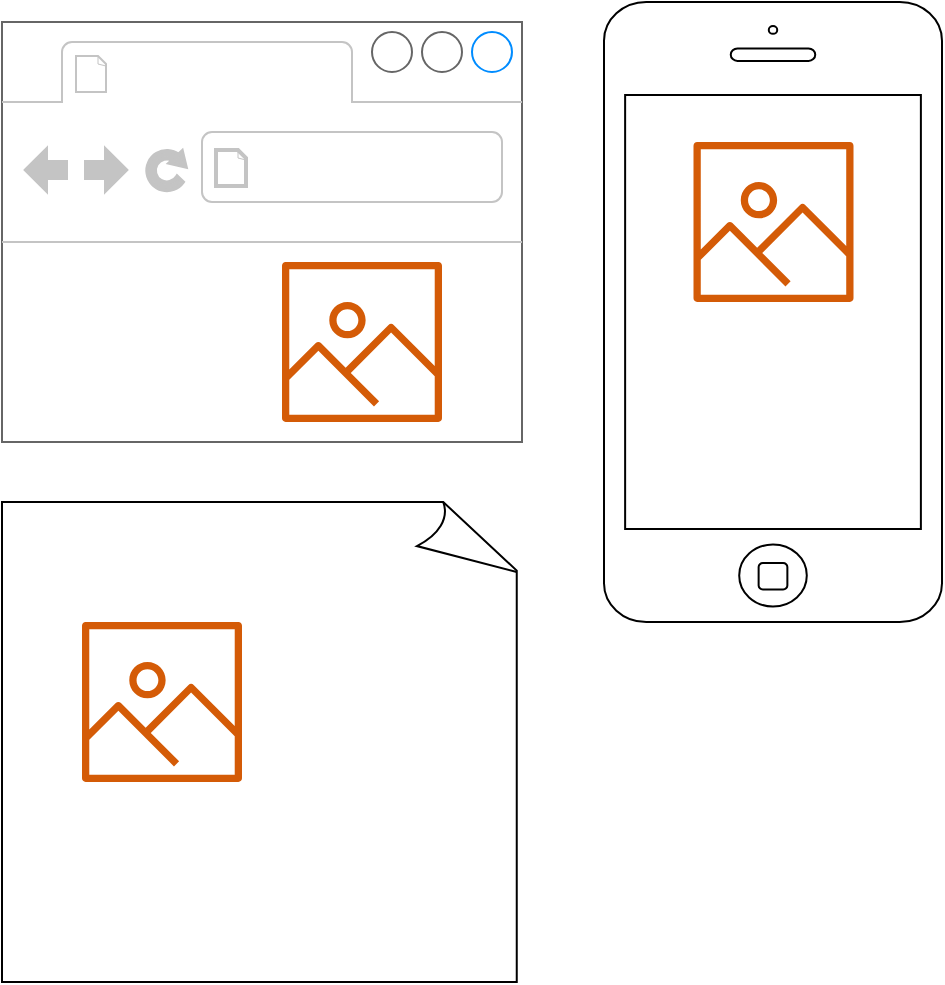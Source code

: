 <mxfile version="18.0.2" type="github">
  <diagram id="imBTQEfnZWAQ0RPy_etN" name="Page-1">
    <mxGraphModel dx="1422" dy="762" grid="1" gridSize="10" guides="1" tooltips="1" connect="1" arrows="1" fold="1" page="1" pageScale="1" pageWidth="850" pageHeight="1100" math="0" shadow="0">
      <root>
        <mxCell id="0" />
        <mxCell id="1" parent="0" />
        <mxCell id="aEruKK_GHSnT-Z7Qu4hB-3" value="" style="shape=image;html=1;verticalAlign=top;verticalLabelPosition=bottom;labelBackgroundColor=#ffffff;imageAspect=0;aspect=fixed;image=https://cdn1.iconfinder.com/data/icons/dompicon-glyph-fitness-diet/256/fitband-sport-watch-fitness-diet-128.png" vertex="1" parent="1">
          <mxGeometry x="320" y="348.5" width="151.5" height="151.5" as="geometry" />
        </mxCell>
        <mxCell id="aEruKK_GHSnT-Z7Qu4hB-10" value="" style="strokeWidth=1;shadow=0;dashed=0;align=center;html=1;shape=mxgraph.mockup.containers.browserWindow;rSize=0;strokeColor=none;strokeColor2=#008cff;strokeColor3=#c4c4c4;mainText=,;recursiveResize=0;fillColor=none;" vertex="1" parent="1">
          <mxGeometry x="10" y="20" width="260" height="210" as="geometry" />
        </mxCell>
        <mxCell id="aEruKK_GHSnT-Z7Qu4hB-14" value="" style="shape=image;html=1;verticalAlign=top;verticalLabelPosition=bottom;labelBackgroundColor=#ffffff;imageAspect=0;aspect=fixed;image=https://cdn2.iconfinder.com/data/icons/user-interface-169/32/menu-128.png" vertex="1" parent="aEruKK_GHSnT-Z7Qu4hB-10">
          <mxGeometry x="40" y="120" width="80" height="80" as="geometry" />
        </mxCell>
        <mxCell id="aEruKK_GHSnT-Z7Qu4hB-15" value="" style="sketch=0;outlineConnect=0;fontColor=#232F3E;gradientColor=none;fillColor=#D45B07;strokeColor=none;dashed=0;verticalLabelPosition=bottom;verticalAlign=top;align=center;html=1;fontSize=12;fontStyle=0;aspect=fixed;pointerEvents=1;shape=mxgraph.aws4.container_registry_image;" vertex="1" parent="aEruKK_GHSnT-Z7Qu4hB-10">
          <mxGeometry x="140" y="120" width="80" height="80" as="geometry" />
        </mxCell>
        <mxCell id="aEruKK_GHSnT-Z7Qu4hB-17" value="" style="html=1;verticalLabelPosition=bottom;labelBackgroundColor=#ffffff;verticalAlign=top;shadow=0;dashed=0;strokeWidth=1;shape=mxgraph.ios7.misc.iphone;strokeColor=#000000;" vertex="1" parent="1">
          <mxGeometry x="311" y="10" width="169" height="310" as="geometry" />
        </mxCell>
        <mxCell id="aEruKK_GHSnT-Z7Qu4hB-18" value="" style="whiteSpace=wrap;html=1;shape=mxgraph.basic.document;shadow=0;strokeColor=#000000;fillColor=none;" vertex="1" parent="1">
          <mxGeometry x="10" y="260" width="260" height="240" as="geometry" />
        </mxCell>
        <mxCell id="aEruKK_GHSnT-Z7Qu4hB-19" value="" style="shape=image;html=1;verticalAlign=top;verticalLabelPosition=bottom;labelBackgroundColor=#ffffff;imageAspect=0;aspect=fixed;image=https://cdn2.iconfinder.com/data/icons/user-interface-169/32/menu-128.png" vertex="1" parent="1">
          <mxGeometry x="150" y="320" width="80" height="80" as="geometry" />
        </mxCell>
        <mxCell id="aEruKK_GHSnT-Z7Qu4hB-20" value="" style="sketch=0;outlineConnect=0;fontColor=#232F3E;gradientColor=none;fillColor=#D45B07;strokeColor=none;dashed=0;verticalLabelPosition=bottom;verticalAlign=top;align=center;html=1;fontSize=12;fontStyle=0;aspect=fixed;pointerEvents=1;shape=mxgraph.aws4.container_registry_image;" vertex="1" parent="1">
          <mxGeometry x="50" y="320" width="80" height="80" as="geometry" />
        </mxCell>
        <mxCell id="aEruKK_GHSnT-Z7Qu4hB-21" value="" style="shape=image;html=1;verticalAlign=top;verticalLabelPosition=bottom;labelBackgroundColor=#ffffff;imageAspect=0;aspect=fixed;image=https://cdn2.iconfinder.com/data/icons/user-interface-169/32/menu-128.png" vertex="1" parent="1">
          <mxGeometry x="330" y="180" width="80" height="80" as="geometry" />
        </mxCell>
        <mxCell id="aEruKK_GHSnT-Z7Qu4hB-22" value="" style="sketch=0;outlineConnect=0;fontColor=#232F3E;gradientColor=none;fillColor=#D45B07;strokeColor=none;dashed=0;verticalLabelPosition=bottom;verticalAlign=top;align=center;html=1;fontSize=12;fontStyle=0;aspect=fixed;pointerEvents=1;shape=mxgraph.aws4.container_registry_image;" vertex="1" parent="1">
          <mxGeometry x="355.75" y="80" width="80" height="80" as="geometry" />
        </mxCell>
      </root>
    </mxGraphModel>
  </diagram>
</mxfile>
